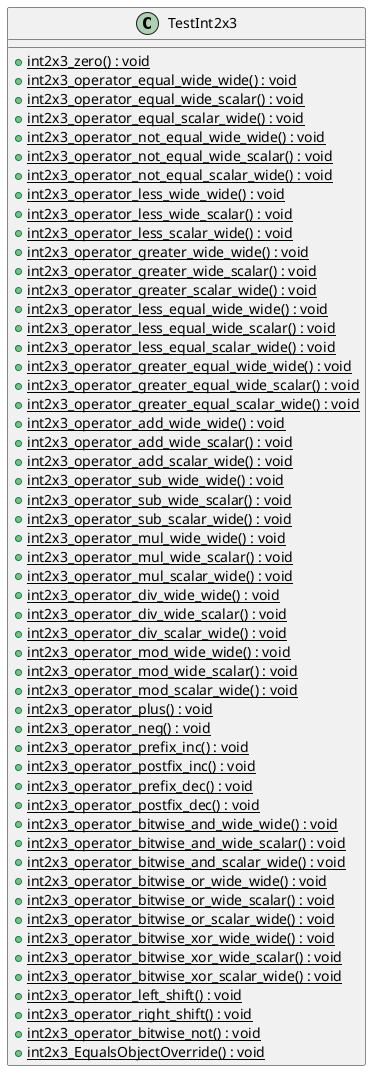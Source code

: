 @startuml
class TestInt2x3 {
    + {static} int2x3_zero() : void
    + {static} int2x3_operator_equal_wide_wide() : void
    + {static} int2x3_operator_equal_wide_scalar() : void
    + {static} int2x3_operator_equal_scalar_wide() : void
    + {static} int2x3_operator_not_equal_wide_wide() : void
    + {static} int2x3_operator_not_equal_wide_scalar() : void
    + {static} int2x3_operator_not_equal_scalar_wide() : void
    + {static} int2x3_operator_less_wide_wide() : void
    + {static} int2x3_operator_less_wide_scalar() : void
    + {static} int2x3_operator_less_scalar_wide() : void
    + {static} int2x3_operator_greater_wide_wide() : void
    + {static} int2x3_operator_greater_wide_scalar() : void
    + {static} int2x3_operator_greater_scalar_wide() : void
    + {static} int2x3_operator_less_equal_wide_wide() : void
    + {static} int2x3_operator_less_equal_wide_scalar() : void
    + {static} int2x3_operator_less_equal_scalar_wide() : void
    + {static} int2x3_operator_greater_equal_wide_wide() : void
    + {static} int2x3_operator_greater_equal_wide_scalar() : void
    + {static} int2x3_operator_greater_equal_scalar_wide() : void
    + {static} int2x3_operator_add_wide_wide() : void
    + {static} int2x3_operator_add_wide_scalar() : void
    + {static} int2x3_operator_add_scalar_wide() : void
    + {static} int2x3_operator_sub_wide_wide() : void
    + {static} int2x3_operator_sub_wide_scalar() : void
    + {static} int2x3_operator_sub_scalar_wide() : void
    + {static} int2x3_operator_mul_wide_wide() : void
    + {static} int2x3_operator_mul_wide_scalar() : void
    + {static} int2x3_operator_mul_scalar_wide() : void
    + {static} int2x3_operator_div_wide_wide() : void
    + {static} int2x3_operator_div_wide_scalar() : void
    + {static} int2x3_operator_div_scalar_wide() : void
    + {static} int2x3_operator_mod_wide_wide() : void
    + {static} int2x3_operator_mod_wide_scalar() : void
    + {static} int2x3_operator_mod_scalar_wide() : void
    + {static} int2x3_operator_plus() : void
    + {static} int2x3_operator_neg() : void
    + {static} int2x3_operator_prefix_inc() : void
    + {static} int2x3_operator_postfix_inc() : void
    + {static} int2x3_operator_prefix_dec() : void
    + {static} int2x3_operator_postfix_dec() : void
    + {static} int2x3_operator_bitwise_and_wide_wide() : void
    + {static} int2x3_operator_bitwise_and_wide_scalar() : void
    + {static} int2x3_operator_bitwise_and_scalar_wide() : void
    + {static} int2x3_operator_bitwise_or_wide_wide() : void
    + {static} int2x3_operator_bitwise_or_wide_scalar() : void
    + {static} int2x3_operator_bitwise_or_scalar_wide() : void
    + {static} int2x3_operator_bitwise_xor_wide_wide() : void
    + {static} int2x3_operator_bitwise_xor_wide_scalar() : void
    + {static} int2x3_operator_bitwise_xor_scalar_wide() : void
    + {static} int2x3_operator_left_shift() : void
    + {static} int2x3_operator_right_shift() : void
    + {static} int2x3_operator_bitwise_not() : void
    + {static} int2x3_EqualsObjectOverride() : void
}
@enduml
